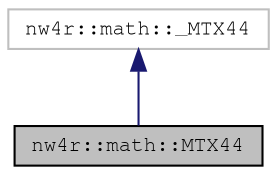 digraph "nw4r::math::MTX44"
{
 // LATEX_PDF_SIZE
  edge [fontname="FreeMono",fontsize="10",labelfontname="FreeMono",labelfontsize="10"];
  node [fontname="FreeMono",fontsize="10",shape=record];
  Node1 [label="nw4r::math::MTX44",height=0.2,width=0.4,color="black", fillcolor="grey75", style="filled", fontcolor="black",tooltip=" "];
  Node2 -> Node1 [dir="back",color="midnightblue",fontsize="10",style="solid",fontname="FreeMono"];
  Node2 [label="nw4r::math::_MTX44",height=0.2,width=0.4,color="grey75", fillcolor="white", style="filled",URL="$structnw4r_1_1math_1_1___m_t_x44.html",tooltip=" "];
}
